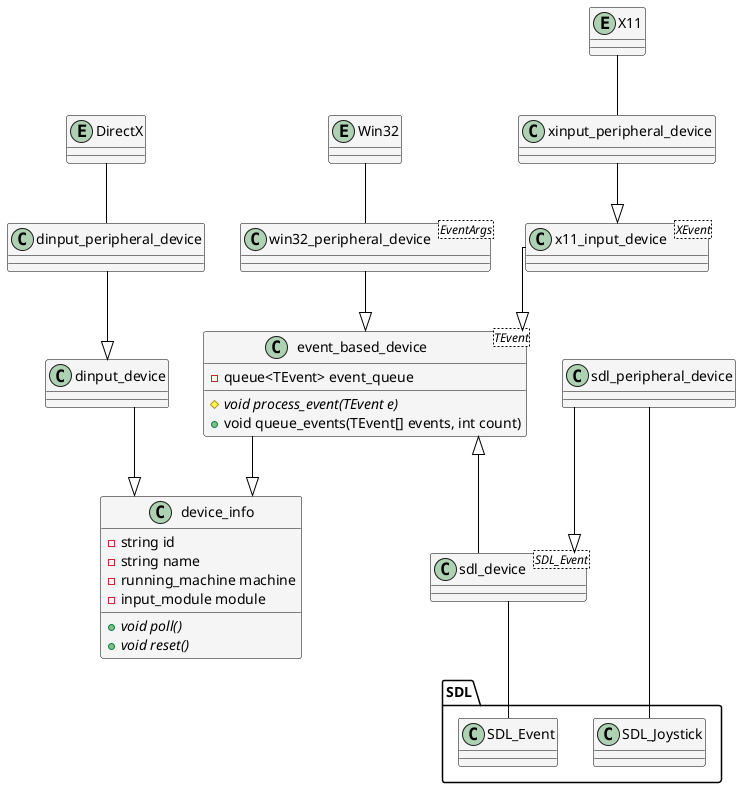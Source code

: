 @startuml
skinparam Shadowing false
skinparam LineType ortho
skinparam ArrowColor black

skinparam class {
    BackgroundColor WhiteSmoke
    BorderColor black
}


entity Win32
entity DirectX
entity X11
package SDL {
	class SDL_Event
	class SDL_Joystick
}


class event_based_device<TEvent> {
	-queue<TEvent> event_queue
	{abstract} #void process_event(TEvent e)
	+void queue_events(TEvent[] events, int count)
}

class device_info {
	-string id
	-string name
	-running_machine machine
	-input_module module
	{abstract} +void poll()
	{abstract} +void reset()
}

event_based_device --|> device_info

class sdl_device<SDL_Event>

sdl_peripheral_device --|> sdl_device
sdl_peripheral_device -- SDL_Joystick
sdl_device -- SDL_Event

class win32_peripheral_device<EventArgs>

class x11_input_device<XEvent> 
x11_input_device --|> event_based_device

xinput_peripheral_device --|> x11_input_device

dinput_device --|> device_info
dinput_peripheral_device --|> dinput_device

sdl_device -u-|> event_based_device
win32_peripheral_device --|> event_based_device

X11 -d- xinput_peripheral_device
Win32 -d- win32_peripheral_device
DirectX -d- dinput_peripheral_device
@enduml
